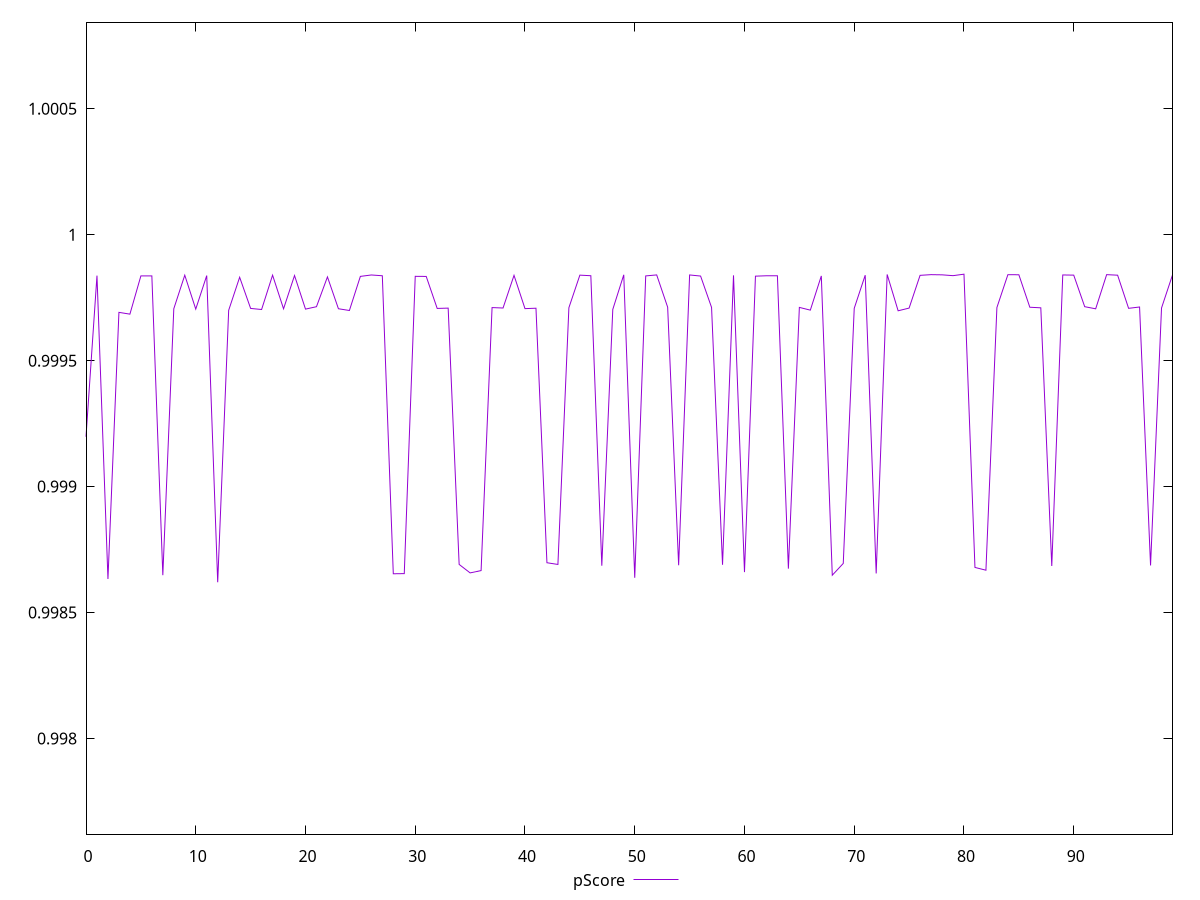 reset

$pScore <<EOF
0 0.9991979045049784
1 0.9998375562215833
2 0.9986333119244444
3 0.9996917415835903
4 0.9996846003806816
5 0.999836392957641
6 0.9998364926462129
7 0.9986483390478018
8 0.999706122222762
9 0.999839218039561
10 0.9997046847993774
11 0.9998376860470154
12 0.9986202160405386
13 0.9996999175109719
14 0.9998310689064196
15 0.9997073474080105
16 0.999702991388908
17 0.9998393451448466
18 0.9997058729509793
19 0.9998379061934777
20 0.9997046088480542
21 0.9997141410853966
22 0.9998324324384362
23 0.9997060723820057
24 0.9996990752432167
25 0.9998345095829337
26 0.9998401106260862
27 0.9998370301102654
28 0.9986538776576273
29 0.9986544630718552
30 0.9998347563531487
31 0.9998343652713473
32 0.9997072906377036
33 0.9997085384238122
34 0.9986910135889915
35 0.9986573547336846
36 0.9986665500039407
37 0.9997106785749922
38 0.9997089616418513
39 0.9998385549819746
40 0.9997065189261466
41 0.9997081748922532
42 0.9986977171698996
43 0.9986908544137766
44 0.999710203691073
45 0.9998394603860442
46 0.9998371632579506
47 0.9986858806335678
48 0.9997034399017284
49 0.9998408107341439
50 0.9986380298772144
51 0.999836404258165
52 0.9998403453596341
53 0.9997121126008739
54 0.9986877315606482
55 0.9998402182471666
56 0.9998358004537418
57 0.9997113458690801
58 0.9986896123340038
59 0.9998386010081635
60 0.9986605656650478
61 0.9998354367667315
62 0.9998369903475115
63 0.9998369273736625
64 0.9986742826955259
65 0.999711396743244
66 0.9997005197766098
67 0.999836392957641
68 0.9986481818153756
69 0.9986949245949657
70 0.9997077249710921
71 0.9998393087906124
72 0.9986550807959645
73 0.9998422131407507
74 0.9996979243951949
75 0.9997086612875253
76 0.9998386667413239
77 0.999841404670813
78 0.9998406806709207
79 0.9998373982029046
80 0.9998432815951077
81 0.9986790339037425
82 0.9986680201275353
83 0.9997108244319202
84 0.999841242572575
85 0.9998410056667879
86 0.999712028472026
87 0.9997097678300173
88 0.9986847627198872
89 0.9998402355262636
90 0.9998394734773735
91 0.9997142507338084
92 0.9997057874472254
93 0.9998414565137622
94 0.999839247530039
95 0.999707699363457
96 0.9997129955896566
97 0.9986869339942828
98 0.9997089863658054
99 0.9998401171502562
EOF

set key outside below
set xrange [0:99]
set yrange [0.9976202160405386:1.0008432815951076]
set trange [0.9976202160405386:1.0008432815951076]
set terminal svg size 640, 500 enhanced background rgb 'white'
set output "reports/report_00032_2021-02-25T10-28-15.087Z/first-cpu-idle/samples/music/pScore/values.svg"

plot $pScore title "pScore" with line

reset
